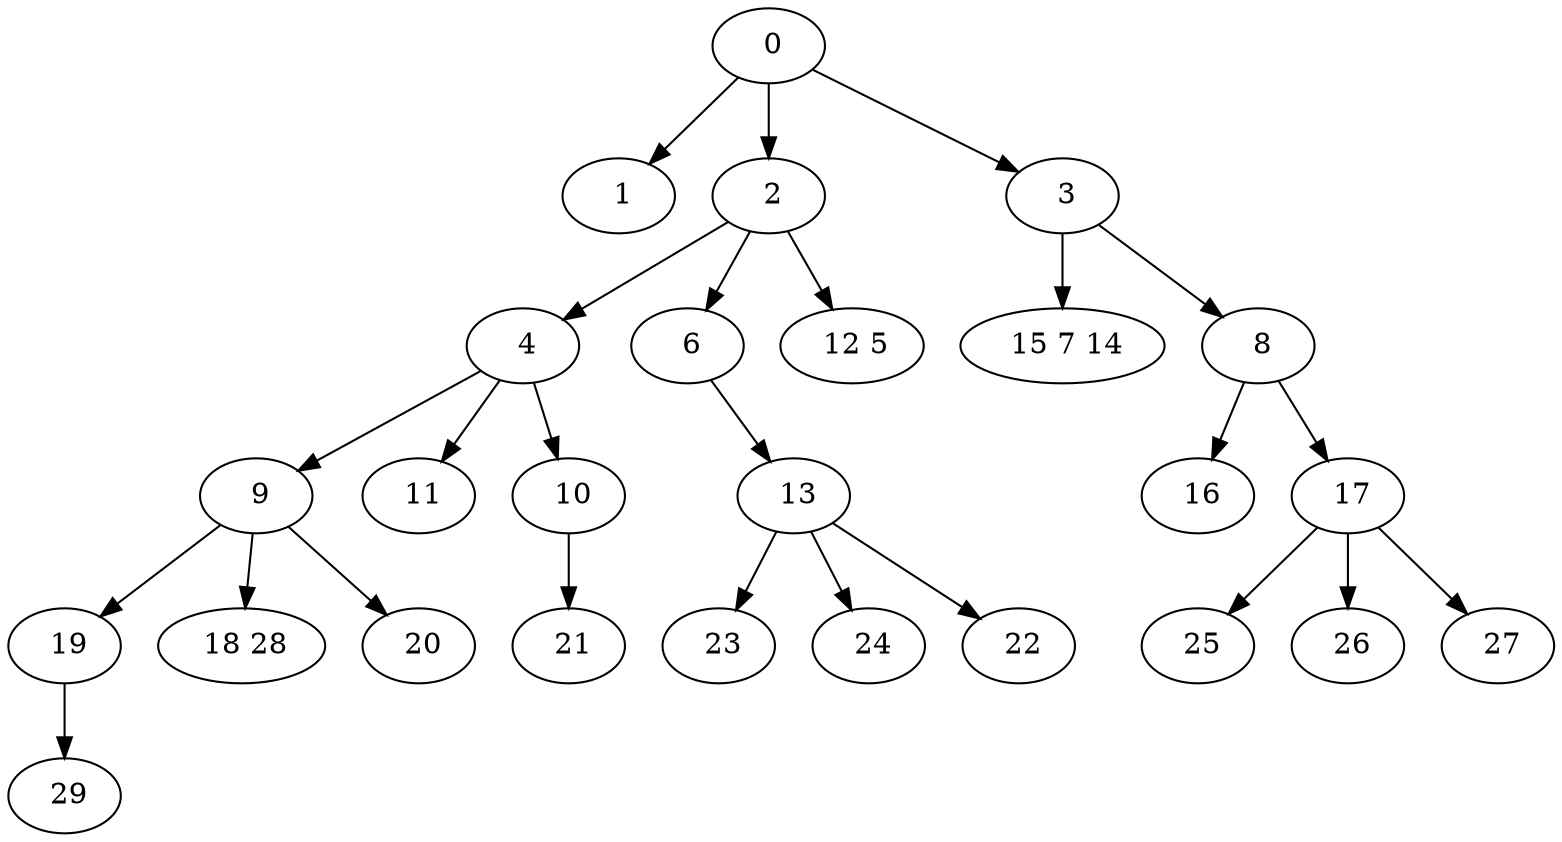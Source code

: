 digraph mytree {
" 0" -> " 1";
" 0" -> " 2";
" 0" -> " 3";
" 1";
" 2" -> " 4";
" 2" -> " 6";
" 2" -> " 12 5";
" 19" -> " 29";
" 4" -> " 9";
" 4" -> " 11";
" 4" -> " 10";
" 6" -> " 13";
" 3" -> " 15 7 14";
" 3" -> " 8";
" 15 7 14";
" 9" -> " 19";
" 9" -> " 18 28";
" 9" -> " 20";
" 11";
" 10" -> " 21";
" 21";
" 13" -> " 23";
" 13" -> " 24";
" 13" -> " 22";
" 8" -> " 16";
" 8" -> " 17";
" 16";
" 17" -> " 25";
" 17" -> " 26";
" 17" -> " 27";
" 25";
" 18 28";
" 23";
" 24";
" 26";
" 29";
" 27";
" 22";
" 20";
" 12 5";
}

